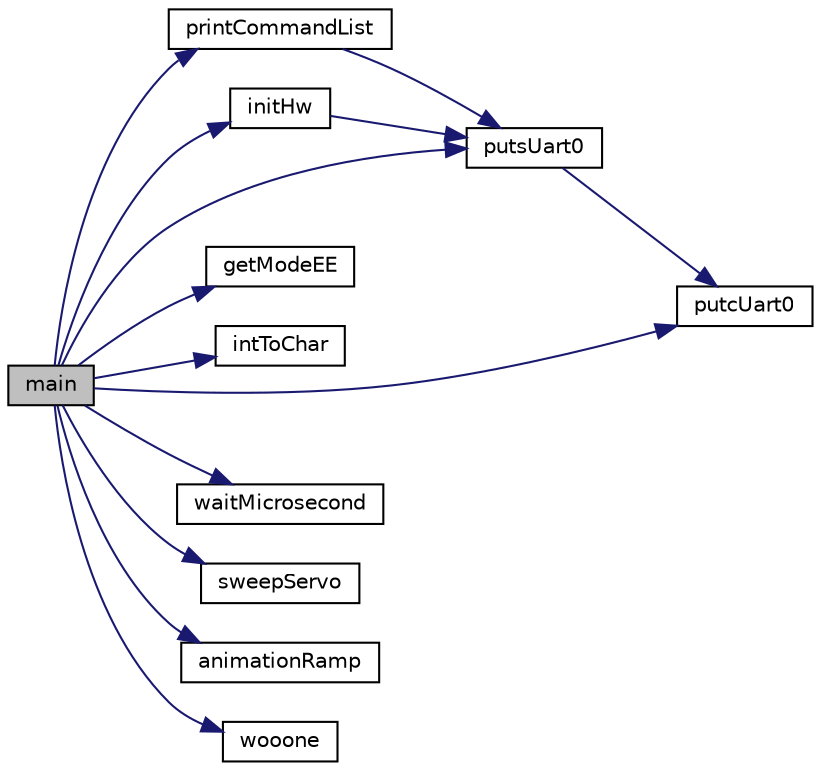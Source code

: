 digraph "main"
{
 // LATEX_PDF_SIZE
  edge [fontname="Helvetica",fontsize="10",labelfontname="Helvetica",labelfontsize="10"];
  node [fontname="Helvetica",fontsize="10",shape=record];
  rankdir="LR";
  Node40 [label="main",height=0.2,width=0.4,color="black", fillcolor="grey75", style="filled", fontcolor="black",tooltip="Main."];
  Node40 -> Node41 [color="midnightblue",fontsize="10",style="solid",fontname="Helvetica"];
  Node41 [label="initHw",height=0.2,width=0.4,color="black", fillcolor="white", style="filled",URL="$satej__matthew_8c.html#ae5e20c90f0611c1fd09fad99cc3a30a6",tooltip="initHw()"];
  Node41 -> Node42 [color="midnightblue",fontsize="10",style="solid",fontname="Helvetica"];
  Node42 [label="putsUart0",height=0.2,width=0.4,color="black", fillcolor="white", style="filled",URL="$satej__matthew_8c.html#af4adb618930ee1a928705aec083cf726",tooltip="putsUart0(char* str)"];
  Node42 -> Node43 [color="midnightblue",fontsize="10",style="solid",fontname="Helvetica"];
  Node43 [label="putcUart0",height=0.2,width=0.4,color="black", fillcolor="white", style="filled",URL="$satej__matthew_8c.html#a27ebab6950bfb65d641dd04feb03906f",tooltip="putcUart0(char c)"];
  Node40 -> Node44 [color="midnightblue",fontsize="10",style="solid",fontname="Helvetica"];
  Node44 [label="getModeEE",height=0.2,width=0.4,color="black", fillcolor="white", style="filled",URL="$satej__matthew_8c.html#a19138fc0f5846980204bb7be7e119d56",tooltip="getModeEE()"];
  Node40 -> Node42 [color="midnightblue",fontsize="10",style="solid",fontname="Helvetica"];
  Node40 -> Node45 [color="midnightblue",fontsize="10",style="solid",fontname="Helvetica"];
  Node45 [label="intToChar",height=0.2,width=0.4,color="black", fillcolor="white", style="filled",URL="$satej__matthew_8c.html#a48ff33038777eac27bf41ff14b9368bf",tooltip="intToChar(uint16_t x)"];
  Node40 -> Node46 [color="midnightblue",fontsize="10",style="solid",fontname="Helvetica"];
  Node46 [label="printCommandList",height=0.2,width=0.4,color="black", fillcolor="white", style="filled",URL="$satej__matthew_8c.html#a9657c6b2d1c183503ca49b71da13e9e4",tooltip="printCommandList()"];
  Node46 -> Node42 [color="midnightblue",fontsize="10",style="solid",fontname="Helvetica"];
  Node40 -> Node47 [color="midnightblue",fontsize="10",style="solid",fontname="Helvetica"];
  Node47 [label="waitMicrosecond",height=0.2,width=0.4,color="black", fillcolor="white", style="filled",URL="$satej__matthew_8c.html#af97018ae05e94f602f956c08ef08c36c",tooltip="waitMicrosecond(uint32_t us)"];
  Node40 -> Node43 [color="midnightblue",fontsize="10",style="solid",fontname="Helvetica"];
  Node40 -> Node48 [color="midnightblue",fontsize="10",style="solid",fontname="Helvetica"];
  Node48 [label="sweepServo",height=0.2,width=0.4,color="black", fillcolor="white", style="filled",URL="$satej__matthew_8c.html#a086130ac68735e2ba8d56b2dfe45b914",tooltip="sweepServo()"];
  Node40 -> Node49 [color="midnightblue",fontsize="10",style="solid",fontname="Helvetica"];
  Node49 [label="animationRamp",height=0.2,width=0.4,color="black", fillcolor="white", style="filled",URL="$satej__matthew_8c.html#ae9ae5be10d7512aa7f78c8cc37cd8bb8",tooltip="animationRamp()"];
  Node40 -> Node50 [color="midnightblue",fontsize="10",style="solid",fontname="Helvetica"];
  Node50 [label="wooone",height=0.2,width=0.4,color="black", fillcolor="white", style="filled",URL="$satej__matthew_8c.html#a35d3aeb4661540f67e367e4e328c6c88",tooltip="wooone()"];
}
